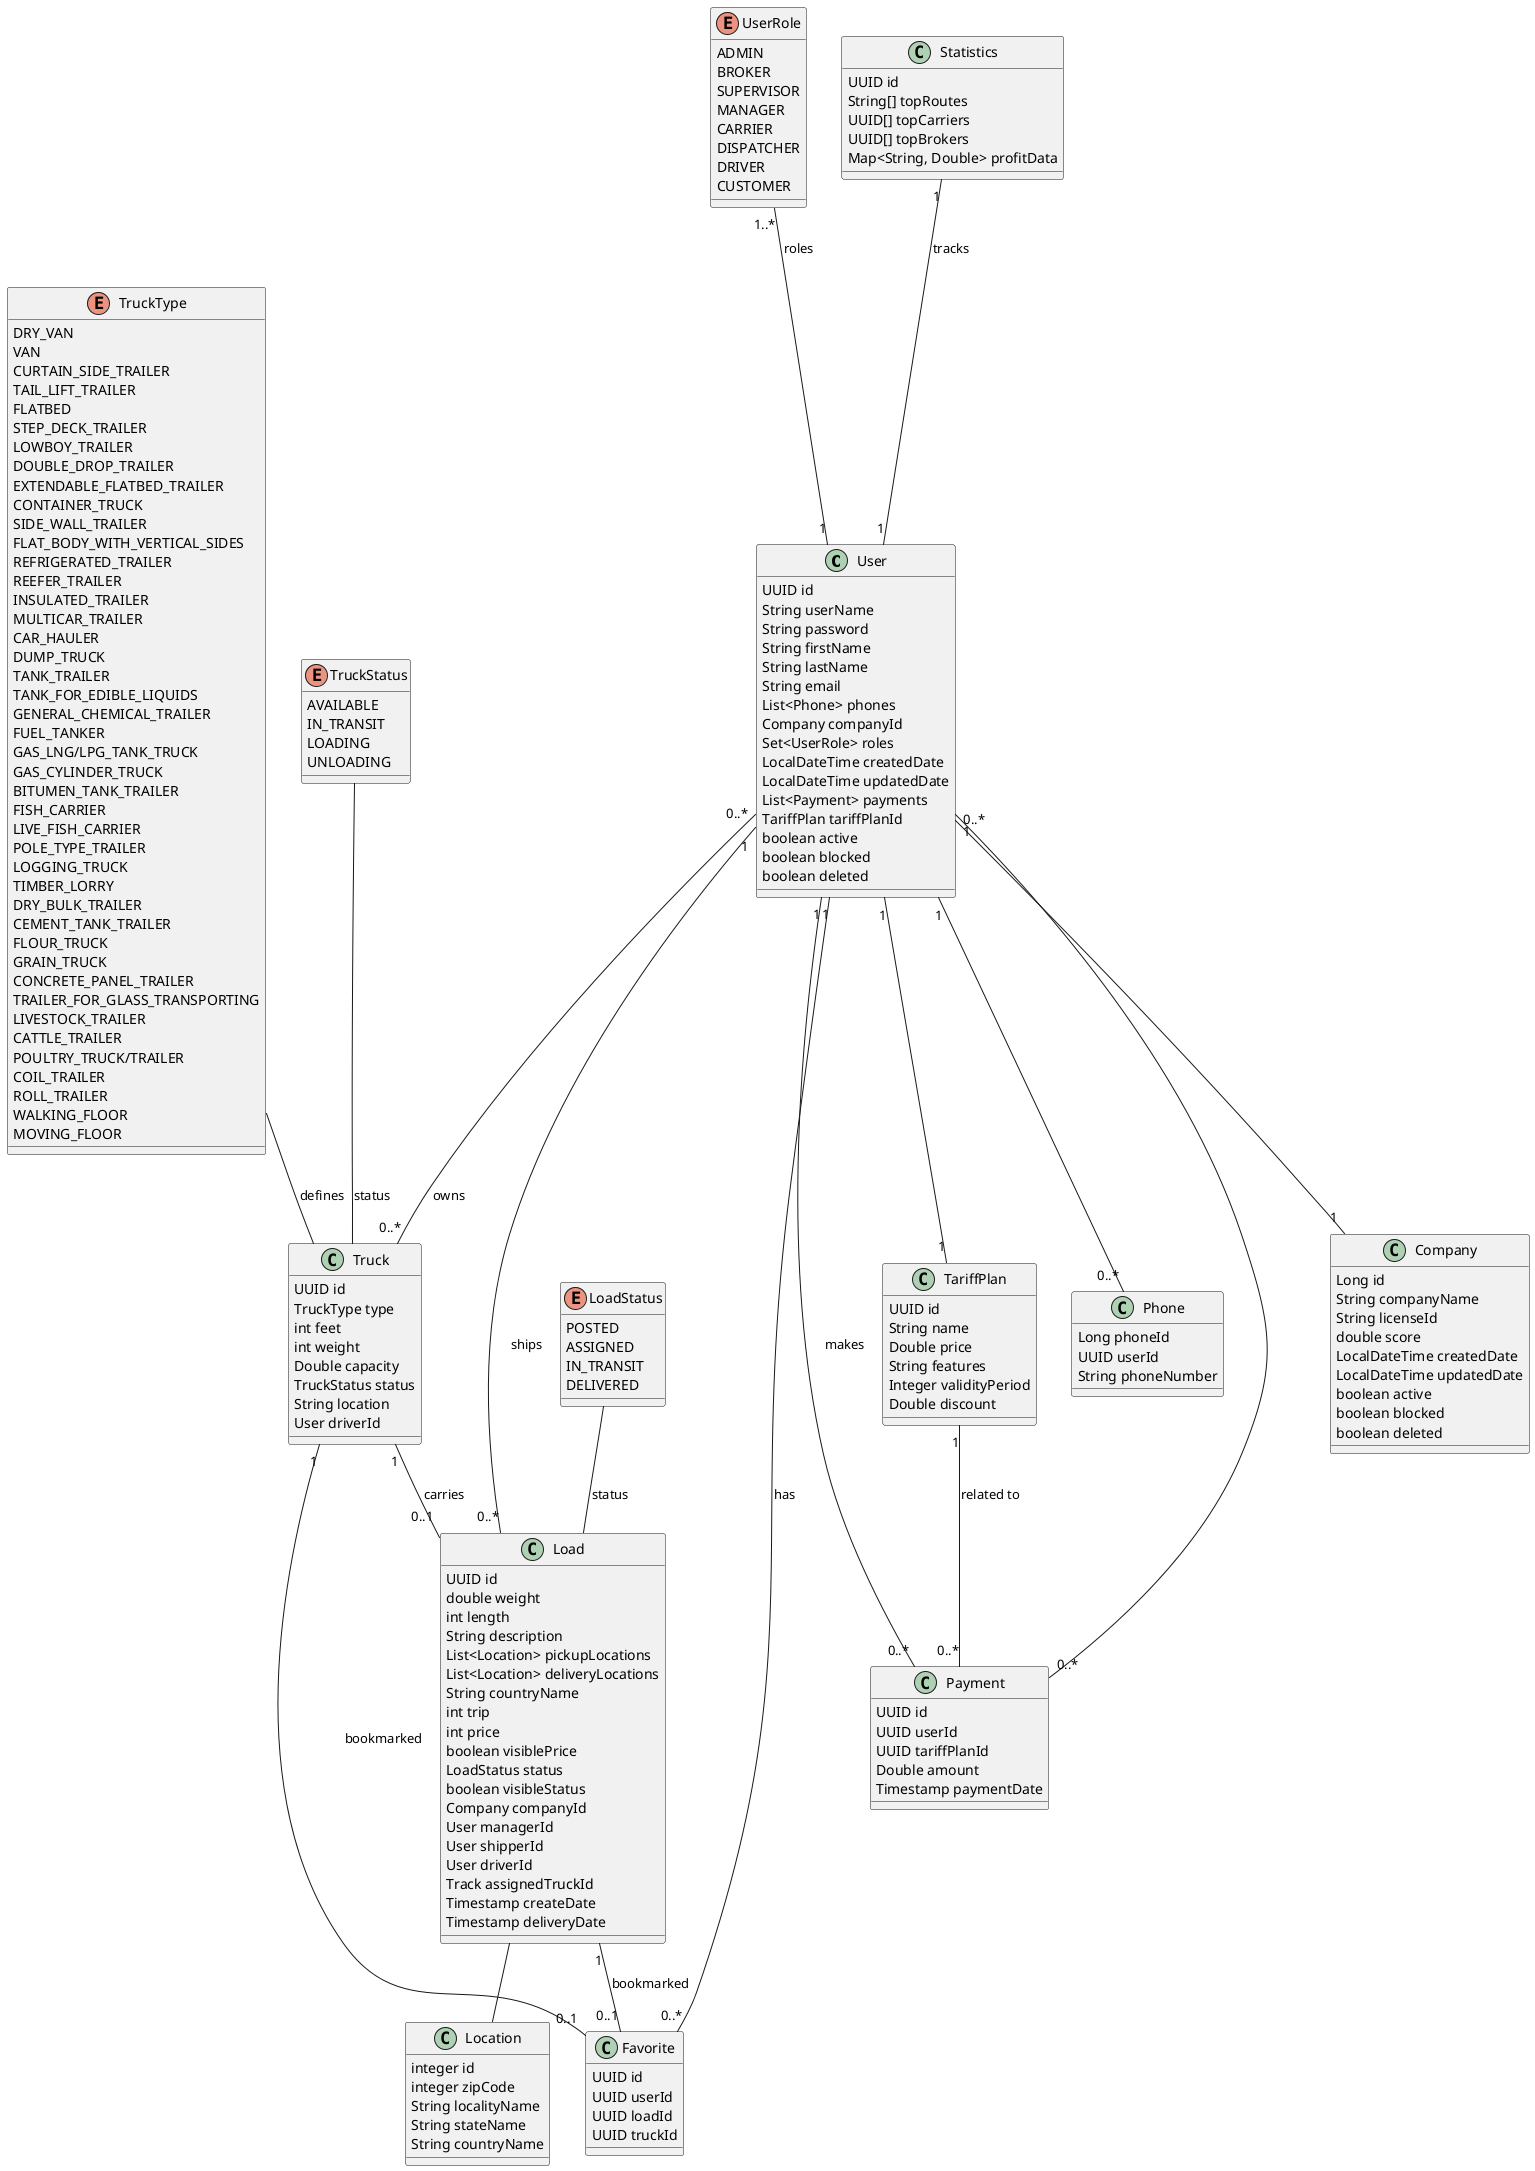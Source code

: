 @startuml

class User {
    UUID id
    String userName
    String password
    String firstName
    String lastName
    String email
    List<Phone> phones
    Company companyId
    Set<UserRole> roles
    LocalDateTime createdDate
    LocalDateTime updatedDate
    List<Payment> payments
    TariffPlan tariffPlanId
    boolean active
    boolean blocked
    boolean deleted
}

class Phone{
    Long phoneId
    UUID userId
    String phoneNumber
}

class Company {
    Long id
    String companyName
    String licenseId
    double score
    LocalDateTime createdDate
    LocalDateTime updatedDate
    boolean active
    boolean blocked
    boolean deleted
}

enum UserRole {
    ADMIN
    BROKER
    SUPERVISOR
    MANAGER
    CARRIER
    DISPATCHER
    DRIVER
    CUSTOMER
}

class Truck {
    UUID id
    TruckType type
    int feet
    int weight
    Double capacity
    TruckStatus status
    String location
    User driverId
}

class Load {
    UUID id
    double weight
    int length
    String description
    List<Location> pickupLocations
    List<Location> deliveryLocations
    String countryName
    int trip
    int price
    boolean visiblePrice
    LoadStatus status
    boolean visibleStatus
    Company companyId
    User managerId
    User shipperId
    User driverId
    Track assignedTruckId
    Timestamp createDate
    Timestamp deliveryDate
}

class Location {
    integer id
    integer zipCode
    String localityName
    String stateName
    String countryName
}

class TariffPlan {
    UUID id
    String name
    Double price
    String features
    Integer validityPeriod
    Double discount
}

class Payment {
    UUID id
    UUID userId
    UUID tariffPlanId
    Double amount
    Timestamp paymentDate
}

class Favorite {
    UUID id
    UUID userId
    UUID loadId
    UUID truckId
}

class Statistics {
    UUID id
    String[] topRoutes
    UUID[] topCarriers
    UUID[] topBrokers
    Map<String, Double> profitData
}

enum TruckStatus {
    AVAILABLE
    IN_TRANSIT
    LOADING
    UNLOADING
}

enum LoadStatus {
    POSTED
    ASSIGNED
    IN_TRANSIT
    DELIVERED
}

enum TruckType {
    DRY_VAN
    VAN
    CURTAIN_SIDE_TRAILER
    TAIL_LIFT_TRAILER
    FLATBED
    STEP_DECK_TRAILER
    LOWBOY_TRAILER
    DOUBLE_DROP_TRAILER
    EXTENDABLE_FLATBED_TRAILER
    CONTAINER_TRUCK
    SIDE_WALL_TRAILER
    FLAT_BODY_WITH_VERTICAL_SIDES
    REFRIGERATED_TRAILER
    REEFER_TRAILER
    INSULATED_TRAILER
    MULTICAR_TRAILER
    CAR_HAULER
    DUMP_TRUCK
    TANK_TRAILER
    TANK_FOR_EDIBLE_LIQUIDS
    GENERAL_CHEMICAL_TRAILER
    FUEL_TANKER
    GAS_LNG/LPG_TANK_TRUCK
    GAS_CYLINDER_TRUCK
    BITUMEN_TANK_TRAILER
    FISH_CARRIER
    LIVE_FISH_CARRIER
    POLE_TYPE_TRAILER
    LOGGING_TRUCK
    TIMBER_LORRY
    DRY_BULK_TRAILER
    CEMENT_TANK_TRAILER
    FLOUR_TRUCK
    GRAIN_TRUCK
    CONCRETE_PANEL_TRAILER
    TRAILER_FOR_GLASS_TRANSPORTING
    LIVESTOCK_TRAILER
    CATTLE_TRAILER
    POULTRY_TRUCK/TRAILER
    COIL_TRAILER
    ROLL_TRAILER
    WALKING_FLOOR
    MOVING_FLOOR
}

User "0..*" -- "0..*" Truck : owns
User "1" -- "0..*" Load : ships
User "0..*" -- "1" Company
User "1" -- "0..*" Payment
User "1" -- "0..*" Phone
User "1" -- "1" TariffPlan
Truck "1" -- "0..1" Load : carries
User "1" -- "0..*" Payment : makes
TariffPlan "1" -- "0..*" Payment : related to
User "1" -- "0..*" Favorite : has
Load "1" -- "0..1" Favorite : bookmarked
Load  -- Location
Truck "1" -- "0..1" Favorite : bookmarked
Statistics "1" -- "1" User : tracks

TruckType -- Truck : defines
LoadStatus -- Load : status
TruckStatus -- Truck : status
UserRole "1..*" -- "1" User : roles

@enduml
